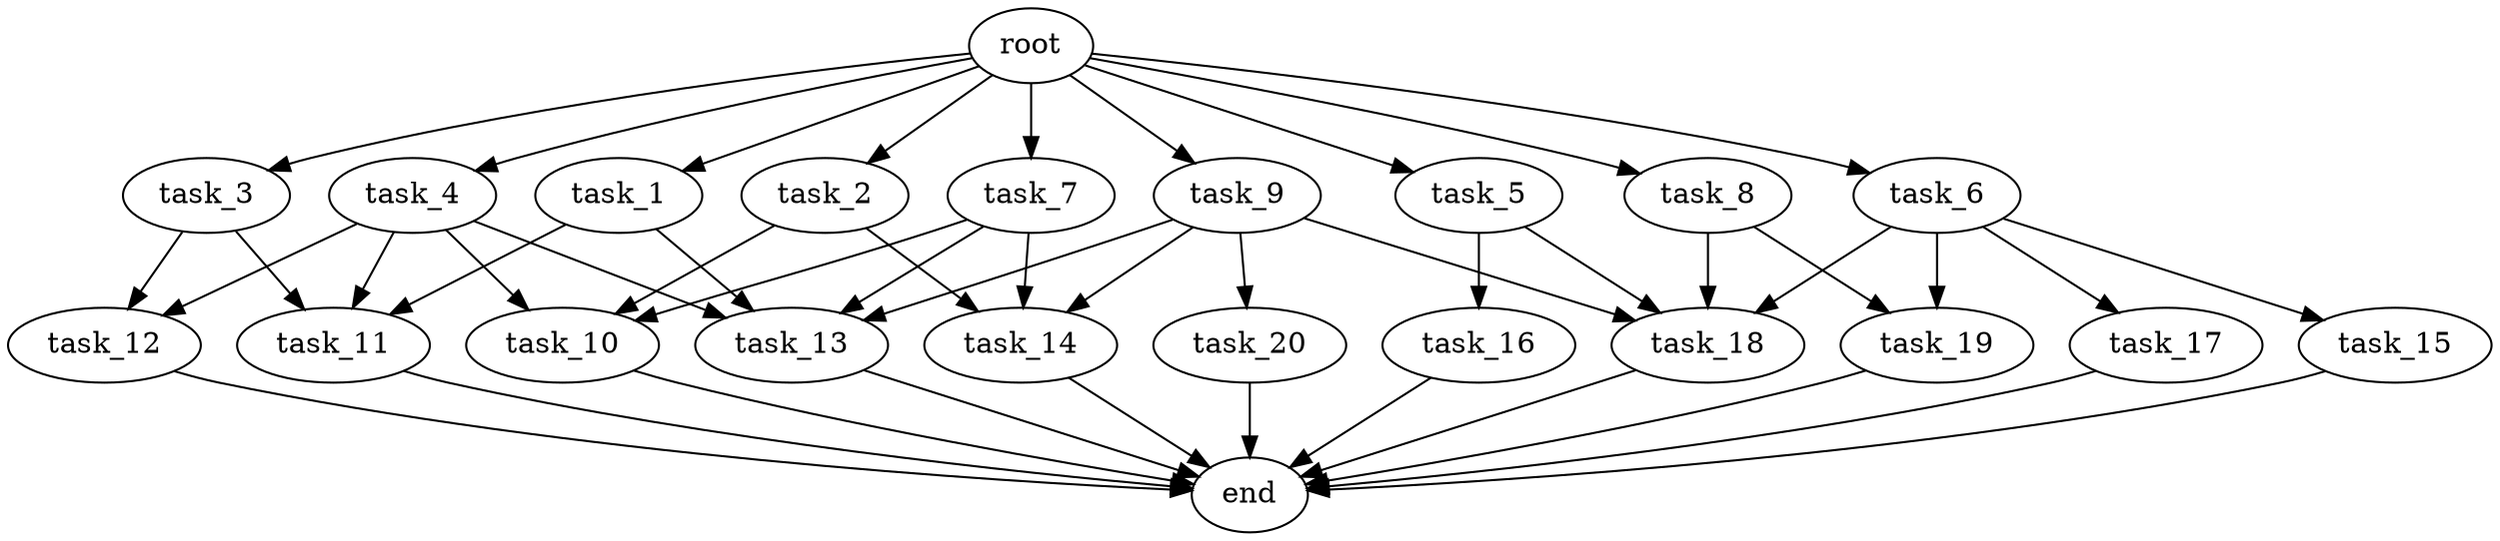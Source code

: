 digraph G {
  root [size="0.000000e+00"];
  task_1 [size="8.233325e+09"];
  task_2 [size="1.299637e+08"];
  task_3 [size="5.182189e+09"];
  task_4 [size="3.730769e+09"];
  task_5 [size="4.849505e+09"];
  task_6 [size="3.403791e+09"];
  task_7 [size="9.107969e+09"];
  task_8 [size="1.025076e+09"];
  task_9 [size="1.546395e+09"];
  task_10 [size="2.211914e+09"];
  task_11 [size="1.884979e+09"];
  task_12 [size="8.970670e+09"];
  task_13 [size="6.134670e+09"];
  task_14 [size="8.314330e+09"];
  task_15 [size="5.257003e+09"];
  task_16 [size="5.321424e+09"];
  task_17 [size="5.511577e+09"];
  task_18 [size="7.563311e+09"];
  task_19 [size="1.140553e+09"];
  task_20 [size="4.605453e+09"];
  end [size="0.000000e+00"];

  root -> task_1 [size="1.000000e-12"];
  root -> task_2 [size="1.000000e-12"];
  root -> task_3 [size="1.000000e-12"];
  root -> task_4 [size="1.000000e-12"];
  root -> task_5 [size="1.000000e-12"];
  root -> task_6 [size="1.000000e-12"];
  root -> task_7 [size="1.000000e-12"];
  root -> task_8 [size="1.000000e-12"];
  root -> task_9 [size="1.000000e-12"];
  task_1 -> task_11 [size="6.283265e+07"];
  task_1 -> task_13 [size="1.533668e+08"];
  task_2 -> task_10 [size="7.373046e+07"];
  task_2 -> task_14 [size="2.771443e+08"];
  task_3 -> task_11 [size="6.283265e+07"];
  task_3 -> task_12 [size="4.485335e+08"];
  task_4 -> task_10 [size="7.373046e+07"];
  task_4 -> task_11 [size="6.283265e+07"];
  task_4 -> task_12 [size="4.485335e+08"];
  task_4 -> task_13 [size="1.533668e+08"];
  task_5 -> task_16 [size="5.321424e+08"];
  task_5 -> task_18 [size="1.890828e+08"];
  task_6 -> task_15 [size="5.257003e+08"];
  task_6 -> task_17 [size="5.511577e+08"];
  task_6 -> task_18 [size="1.890828e+08"];
  task_6 -> task_19 [size="5.702767e+07"];
  task_7 -> task_10 [size="7.373046e+07"];
  task_7 -> task_13 [size="1.533668e+08"];
  task_7 -> task_14 [size="2.771443e+08"];
  task_8 -> task_18 [size="1.890828e+08"];
  task_8 -> task_19 [size="5.702767e+07"];
  task_9 -> task_13 [size="1.533668e+08"];
  task_9 -> task_14 [size="2.771443e+08"];
  task_9 -> task_18 [size="1.890828e+08"];
  task_9 -> task_20 [size="4.605453e+08"];
  task_10 -> end [size="1.000000e-12"];
  task_11 -> end [size="1.000000e-12"];
  task_12 -> end [size="1.000000e-12"];
  task_13 -> end [size="1.000000e-12"];
  task_14 -> end [size="1.000000e-12"];
  task_15 -> end [size="1.000000e-12"];
  task_16 -> end [size="1.000000e-12"];
  task_17 -> end [size="1.000000e-12"];
  task_18 -> end [size="1.000000e-12"];
  task_19 -> end [size="1.000000e-12"];
  task_20 -> end [size="1.000000e-12"];
}
